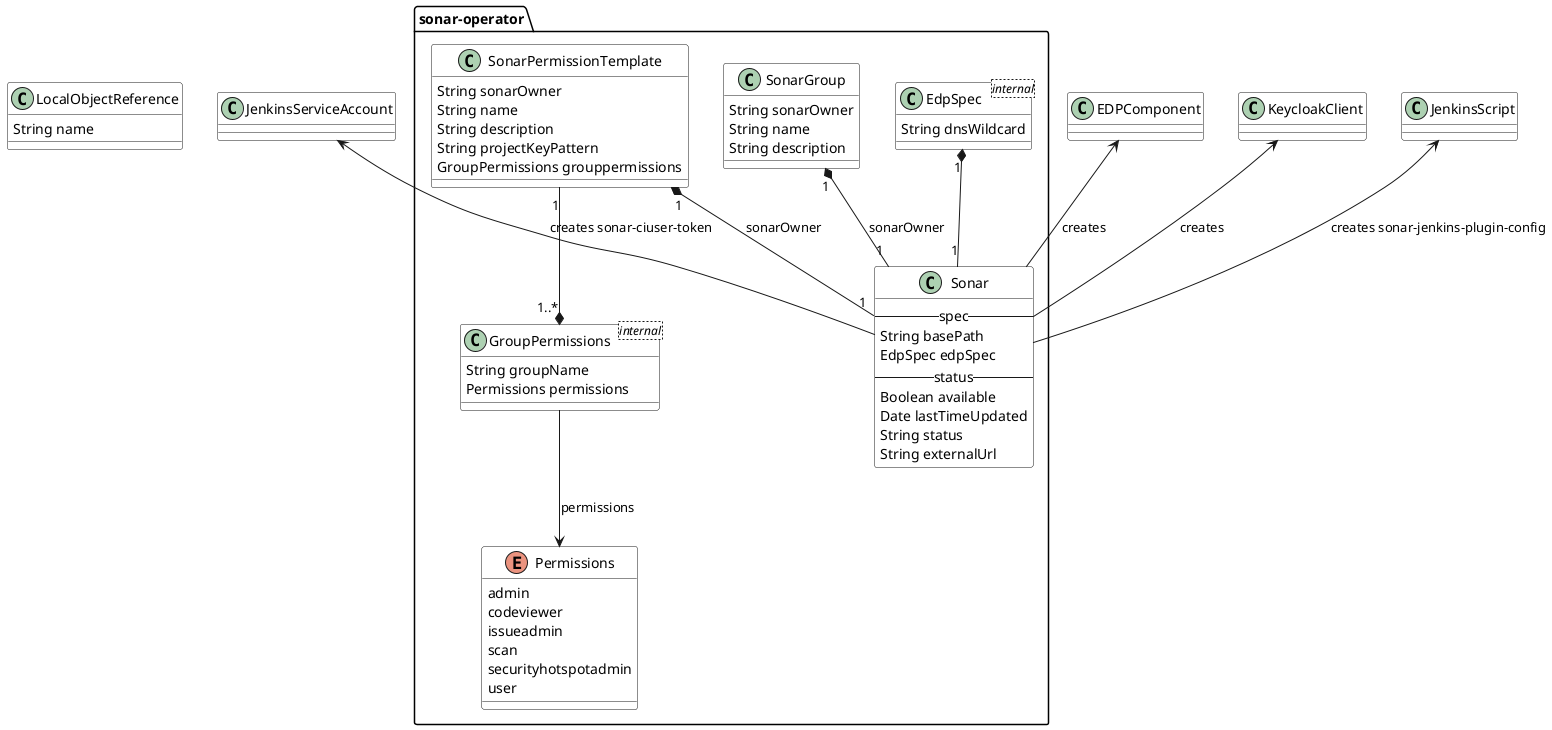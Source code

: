 @startuml

skinparam class {
    BackgroundColor #white
	BackgroundColor<<wip>> LightGoldenRodYellow
	BackgroundColor<<tbd>> Khaki
}

package sonar-operator {
    class Sonar {
        -- spec --
        String basePath
        EdpSpec edpSpec
        -- status --
        Boolean available
        Date lastTimeUpdated
        String status
        String externalUrl
    }

    EdpSpec "1" *-- "1" Sonar
    class EdpSpec <internal> {
        String dnsWildcard
    }

    SonarGroup "1" *-- "1" Sonar: sonarOwner
    class SonarGroup {
        String sonarOwner
        String name
        String description
    }

    SonarPermissionTemplate "1" *-- "1" Sonar: sonarOwner
    class SonarPermissionTemplate {
        String sonarOwner
        String name
        String description
        String projectKeyPattern
        GroupPermissions grouppermissions
    }

    SonarPermissionTemplate "1" --* "1..*" GroupPermissions
    class GroupPermissions <internal> {
        String groupName
        Permissions permissions
    }

    GroupPermissions -d-> Permissions : permissions
    enum Permissions {
        admin
        codeviewer
        issueadmin
        scan
        securityhotspotadmin
        user
    }
}

class LocalObjectReference {
    String name
}
JenkinsServiceAccount <-d- Sonar : creates sonar-ciuser-token
JenkinsScript <-d- Sonar : creates sonar-jenkins-plugin-config
EDPComponent <-d- Sonar : creates
KeycloakClient <-d- Sonar : creates

@enduml
